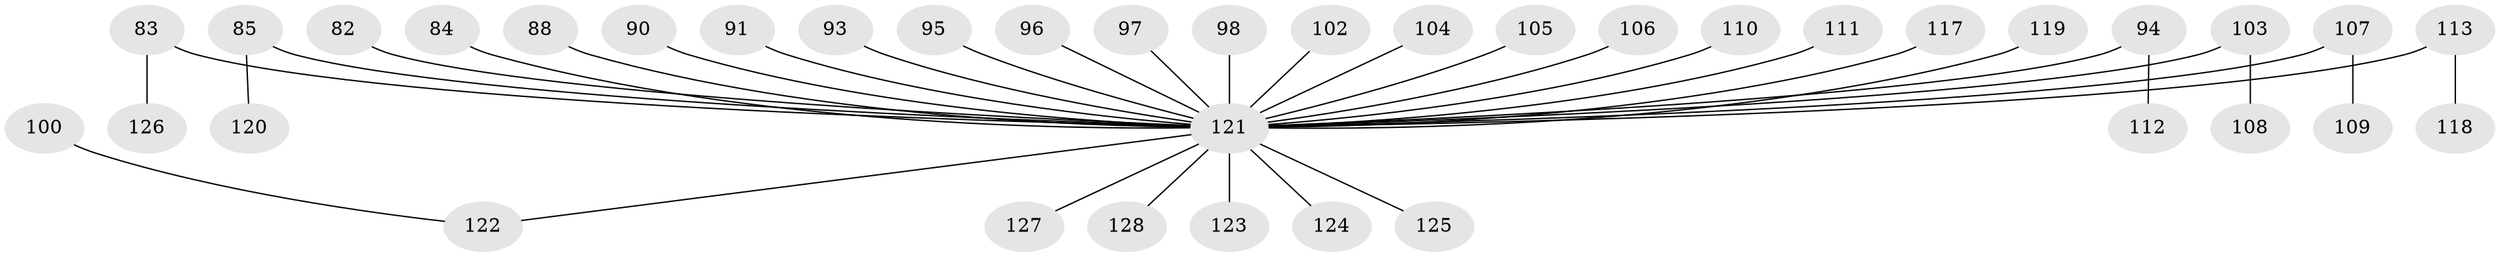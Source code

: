 // original degree distribution, {5: 0.0625, 4: 0.046875, 2: 0.2734375, 3: 0.1328125, 1: 0.4765625, 8: 0.0078125}
// Generated by graph-tools (version 1.1) at 2025/55/03/04/25 21:55:59]
// undirected, 38 vertices, 37 edges
graph export_dot {
graph [start="1"]
  node [color=gray90,style=filled];
  82;
  83;
  84;
  85;
  88;
  90;
  91;
  93;
  94;
  95;
  96;
  97;
  98;
  100;
  102;
  103;
  104;
  105;
  106;
  107;
  108;
  109;
  110;
  111;
  112;
  113 [super="+46+40+43+61+101+64"];
  117;
  118;
  119;
  120;
  121 [super="+48+25+65+116+74+79+115+80+81"];
  122 [super="+35"];
  123;
  124;
  125;
  126;
  127;
  128;
  82 -- 121;
  83 -- 126;
  83 -- 121;
  84 -- 121;
  85 -- 120;
  85 -- 121;
  88 -- 121;
  90 -- 121;
  91 -- 121;
  93 -- 121;
  94 -- 112;
  94 -- 121;
  95 -- 121;
  96 -- 121;
  97 -- 121;
  98 -- 121;
  100 -- 122;
  102 -- 121;
  103 -- 108;
  103 -- 121;
  104 -- 121;
  105 -- 121;
  106 -- 121;
  107 -- 109;
  107 -- 121;
  110 -- 121;
  111 -- 121;
  113 -- 121;
  113 -- 118;
  117 -- 121;
  119 -- 121;
  121 -- 122;
  121 -- 128;
  121 -- 123;
  121 -- 124;
  121 -- 125;
  121 -- 127;
}
